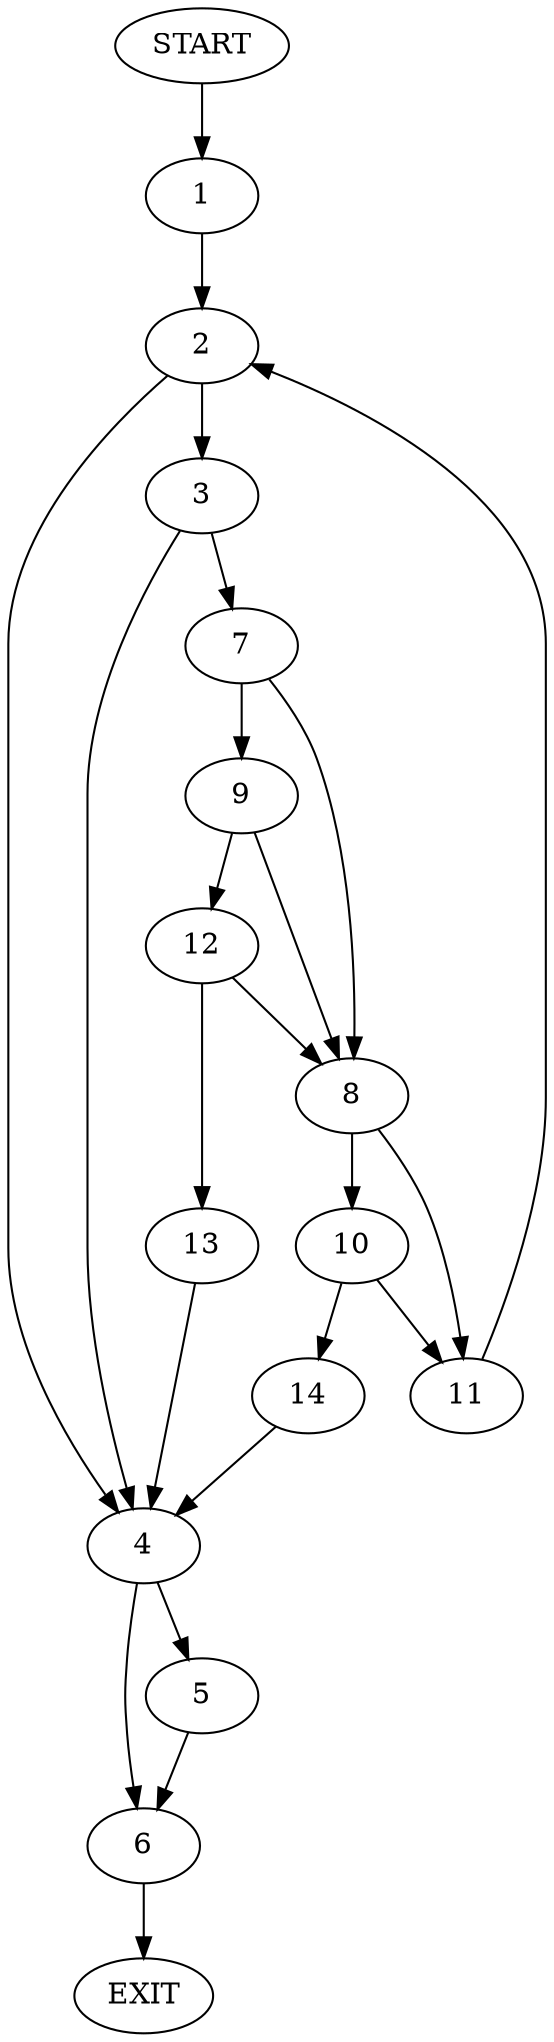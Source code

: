 digraph {
0 [label="START"]
15 [label="EXIT"]
0 -> 1
1 -> 2
2 -> 3
2 -> 4
4 -> 5
4 -> 6
3 -> 4
3 -> 7
7 -> 8
7 -> 9
8 -> 10
8 -> 11
9 -> 8
9 -> 12
12 -> 8
12 -> 13
13 -> 4
11 -> 2
10 -> 14
10 -> 11
14 -> 4
5 -> 6
6 -> 15
}
